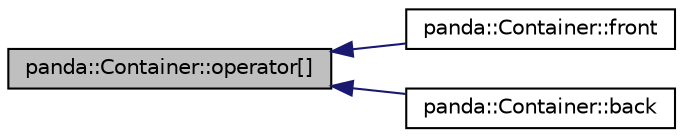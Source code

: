 digraph "panda::Container::operator[]"
{
 // INTERACTIVE_SVG=YES
  edge [fontname="Helvetica",fontsize="10",labelfontname="Helvetica",labelfontsize="10"];
  node [fontname="Helvetica",fontsize="10",shape=record];
  rankdir="LR";
  Node1 [label="panda::Container::operator[]",height=0.2,width=0.4,color="black", fillcolor="grey75", style="filled" fontcolor="black"];
  Node1 -> Node2 [dir="back",color="midnightblue",fontsize="10",style="solid"];
  Node2 [label="panda::Container::front",height=0.2,width=0.4,color="black", fillcolor="white", style="filled",URL="$classpanda_1_1Container.html#a918c69810c2cc57f136bea5a2d5ef617",tooltip="Reference to the first element. "];
  Node1 -> Node3 [dir="back",color="midnightblue",fontsize="10",style="solid"];
  Node3 [label="panda::Container::back",height=0.2,width=0.4,color="black", fillcolor="white", style="filled",URL="$classpanda_1_1Container.html#a61bb66309ba1c1472097808caf751200",tooltip="Reference to the last element. "];
}
